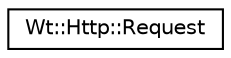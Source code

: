 digraph "Graphical Class Hierarchy"
{
 // LATEX_PDF_SIZE
  edge [fontname="Helvetica",fontsize="10",labelfontname="Helvetica",labelfontsize="10"];
  node [fontname="Helvetica",fontsize="10",shape=record];
  rankdir="LR";
  Node0 [label="Wt::Http::Request",height=0.2,width=0.4,color="black", fillcolor="white", style="filled",URL="$classWt_1_1Http_1_1Request.html",tooltip="A resource request."];
}
